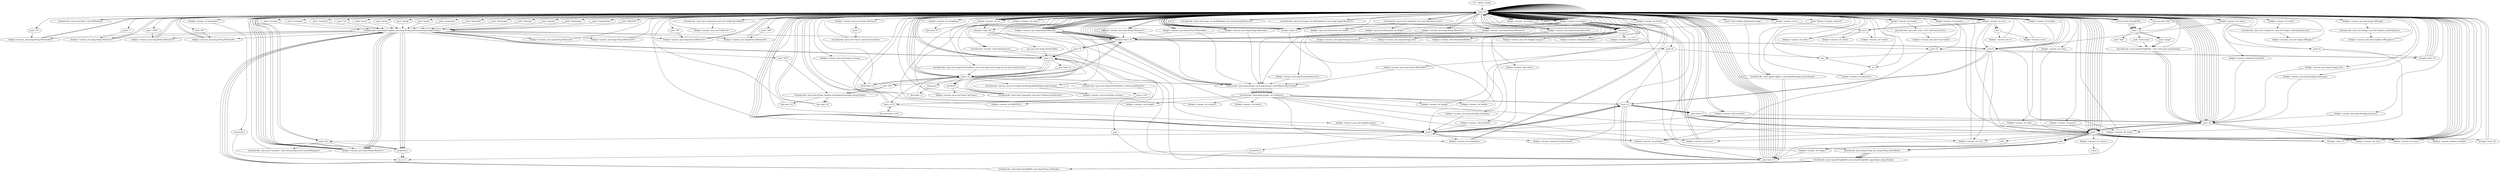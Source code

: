 digraph "" {
    "r0 := @this: mosaic"
    "load.r r0"
    "r0 := @this: mosaic"->"load.r r0";
    "push null"
    "load.r r0"->"push null";
    "virtualinvoke <java.awt.Container: void setLayout(java.awt.LayoutManager)>"
    "push null"->"virtualinvoke <java.awt.Container: void setLayout(java.awt.LayoutManager)>";
    "virtualinvoke <java.awt.Container: void setLayout(java.awt.LayoutManager)>"->"load.r r0";
    "virtualinvoke <java.awt.Panel: void addNotify()>"
    "load.r r0"->"virtualinvoke <java.awt.Panel: void addNotify()>";
    "virtualinvoke <java.awt.Panel: void addNotify()>"->"load.r r0";
    "load.r r0"->"load.r r0";
    "virtualinvoke <java.awt.Component: java.awt.Toolkit getToolkit()>"
    "load.r r0"->"virtualinvoke <java.awt.Component: java.awt.Toolkit getToolkit()>";
    "fieldput <mosaic: java.awt.Toolkit tk>"
    "virtualinvoke <java.awt.Component: java.awt.Toolkit getToolkit()>"->"fieldput <mosaic: java.awt.Toolkit tk>";
    "fieldput <mosaic: java.awt.Toolkit tk>"->"load.r r0";
    "push \"regnewframe\""
    "load.r r0"->"push \"regnewframe\"";
    "virtualinvoke <java.applet.Applet: java.lang.String getParameter(java.lang.String)>"
    "push \"regnewframe\""->"virtualinvoke <java.applet.Applet: java.lang.String getParameter(java.lang.String)>";
    "push \"YES\""
    "virtualinvoke <java.applet.Applet: java.lang.String getParameter(java.lang.String)>"->"push \"YES\"";
    "virtualinvoke <java.lang.String: boolean equalsIgnoreCase(java.lang.String)>"
    "push \"YES\""->"virtualinvoke <java.lang.String: boolean equalsIgnoreCase(java.lang.String)>";
    "ifeq load.r r0"
    "virtualinvoke <java.lang.String: boolean equalsIgnoreCase(java.lang.String)>"->"ifeq load.r r0";
    "ifeq load.r r0"->"load.r r0";
    "push 1"
    "load.r r0"->"push 1";
    "fieldput <mosaic: boolean newlink>"
    "push 1"->"fieldput <mosaic: boolean newlink>";
    "fieldput <mosaic: boolean newlink>"->"load.r r0";
    "load.r r0"->"load.r r0";
    "push \"MinSYNC\""
    "load.r r0"->"push \"MinSYNC\"";
    "push \"MinSYNC\""->"virtualinvoke <java.applet.Applet: java.lang.String getParameter(java.lang.String)>";
    "fieldput <mosaic: java.lang.String Miotesto6b>"
    "virtualinvoke <java.applet.Applet: java.lang.String getParameter(java.lang.String)>"->"fieldput <mosaic: java.lang.String Miotesto6b>";
    "fieldput <mosaic: java.lang.String Miotesto6b>"->"load.r r0";
    "fieldget <mosaic: java.lang.String Miotesto6b>"
    "load.r r0"->"fieldget <mosaic: java.lang.String Miotesto6b>";
    "ifnonnull load.r r0"
    "fieldget <mosaic: java.lang.String Miotesto6b>"->"ifnonnull load.r r0";
    "ifnonnull load.r r0"->"load.r r0";
    "push \"10\""
    "load.r r0"->"push \"10\"";
    "push \"10\""->"fieldput <mosaic: java.lang.String Miotesto6b>";
    "fieldput <mosaic: java.lang.String Miotesto6b>"->"load.r r0";
    "load.r r0"->"load.r r0";
    "load.r r0"->"fieldget <mosaic: java.lang.String Miotesto6b>";
    "staticinvoke <java.lang.Integer: java.lang.Integer valueOf(java.lang.String)>"
    "fieldget <mosaic: java.lang.String Miotesto6b>"->"staticinvoke <java.lang.Integer: java.lang.Integer valueOf(java.lang.String)>";
    "virtualinvoke <java.lang.Integer: int intValue()>"
    "staticinvoke <java.lang.Integer: java.lang.Integer valueOf(java.lang.String)>"->"virtualinvoke <java.lang.Integer: int intValue()>";
    "fieldput <mosaic: int MinSYNC>"
    "virtualinvoke <java.lang.Integer: int intValue()>"->"fieldput <mosaic: int MinSYNC>";
    "fieldput <mosaic: int MinSYNC>"->"load.r r0";
    "push 0"
    "load.r r0"->"push 0";
    "fieldput <mosaic: boolean FotogrCaricati>"
    "push 0"->"fieldput <mosaic: boolean FotogrCaricati>";
    "fieldput <mosaic: boolean FotogrCaricati>"->"load.r r0";
    "virtualinvoke <java.awt.Component: java.awt.Container getParent()>"
    "load.r r0"->"virtualinvoke <java.awt.Component: java.awt.Container getParent()>";
    "store.r r2"
    "virtualinvoke <java.awt.Component: java.awt.Container getParent()>"->"store.r r2";
    "goto load.r r2"
    "store.r r2"->"goto load.r r2";
    "load.r r2"
    "goto load.r r2"->"load.r r2";
    "instanceof"
    "load.r r2"->"instanceof";
    "ifeq load.r r2"
    "instanceof"->"ifeq load.r r2";
    "ifeq load.r r2"->"load.r r0";
    "load.r r0"->"load.r r2";
    "checkcast"
    "load.r r2"->"checkcast";
    "fieldput <mosaic: java.awt.Frame AnFrame>"
    "checkcast"->"fieldput <mosaic: java.awt.Frame AnFrame>";
    "fieldput <mosaic: java.awt.Frame AnFrame>"->"load.r r0";
    "fieldget <mosaic: java.awt.Frame AnFrame>"
    "load.r r0"->"fieldget <mosaic: java.awt.Frame AnFrame>";
    "push 3"
    "fieldget <mosaic: java.awt.Frame AnFrame>"->"push 3";
    "virtualinvoke <java.awt.Frame: void setCursor(int)>"
    "push 3"->"virtualinvoke <java.awt.Frame: void setCursor(int)>";
    "virtualinvoke <java.awt.Frame: void setCursor(int)>"->"load.r r0";
    "push \"overimg\""
    "load.r r0"->"push \"overimg\"";
    "push \"overimg\""->"virtualinvoke <java.applet.Applet: java.lang.String getParameter(java.lang.String)>";
    "virtualinvoke <java.applet.Applet: java.lang.String getParameter(java.lang.String)>"->"store.r r2";
    "store.r r2"->"load.r r2";
    "ifnull load.r r0"
    "load.r r2"->"ifnull load.r r0";
    "ifnull load.r r0"->"load.r r2";
    "push \"NO\""
    "load.r r2"->"push \"NO\"";
    "push \"NO\""->"virtualinvoke <java.lang.String: boolean equalsIgnoreCase(java.lang.String)>";
    "ifne load.r r0"
    "virtualinvoke <java.lang.String: boolean equalsIgnoreCase(java.lang.String)>"->"ifne load.r r0";
    "ifne load.r r0"->"load.r r0";
    "load.r r0"->"load.r r0";
    "load.r r0"->"load.r r2";
    "virtualinvoke <mosaic: java.awt.Image fetchImageAndWait(java.lang.String)>"
    "load.r r2"->"virtualinvoke <mosaic: java.awt.Image fetchImageAndWait(java.lang.String)>";
    "fieldput <mosaic: java.awt.Image overimg>"
    "virtualinvoke <mosaic: java.awt.Image fetchImageAndWait(java.lang.String)>"->"fieldput <mosaic: java.awt.Image overimg>";
    "fieldput <mosaic: java.awt.Image overimg>"->"load.r r0";
    "fieldget <mosaic: java.awt.Image overimg>"
    "load.r r0"->"fieldget <mosaic: java.awt.Image overimg>";
    "fieldget <mosaic: java.awt.Image overimg>"->"ifnull load.r r0";
    "ifnull load.r r0"->"load.r r0";
    "push \"overimgX\""
    "load.r r0"->"push \"overimgX\"";
    "push \"overimgX\""->"virtualinvoke <java.applet.Applet: java.lang.String getParameter(java.lang.String)>";
    "virtualinvoke <java.applet.Applet: java.lang.String getParameter(java.lang.String)>"->"store.r r2";
    "store.r r2"->"load.r r2";
    "load.r r2"->"ifnonnull load.r r0";
    "push \"0\""
    "ifnonnull load.r r0"->"push \"0\"";
    "push \"0\""->"store.r r2";
    "store.r r2"->"load.r r0";
    "load.r r0"->"load.r r2";
    "load.r r2"->"staticinvoke <java.lang.Integer: java.lang.Integer valueOf(java.lang.String)>";
    "staticinvoke <java.lang.Integer: java.lang.Integer valueOf(java.lang.String)>"->"virtualinvoke <java.lang.Integer: int intValue()>";
    "fieldput <mosaic: int ovimgX>"
    "virtualinvoke <java.lang.Integer: int intValue()>"->"fieldput <mosaic: int ovimgX>";
    "fieldput <mosaic: int ovimgX>"->"load.r r0";
    "push \"overimgY\""
    "load.r r0"->"push \"overimgY\"";
    "push \"overimgY\""->"virtualinvoke <java.applet.Applet: java.lang.String getParameter(java.lang.String)>";
    "virtualinvoke <java.applet.Applet: java.lang.String getParameter(java.lang.String)>"->"store.r r2";
    "store.r r2"->"load.r r2";
    "load.r r2"->"ifnonnull load.r r0";
    "ifnonnull load.r r0"->"push \"0\"";
    "push \"0\""->"store.r r2";
    "store.r r2"->"load.r r0";
    "load.r r0"->"load.r r2";
    "load.r r2"->"staticinvoke <java.lang.Integer: java.lang.Integer valueOf(java.lang.String)>";
    "staticinvoke <java.lang.Integer: java.lang.Integer valueOf(java.lang.String)>"->"virtualinvoke <java.lang.Integer: int intValue()>";
    "fieldput <mosaic: int ovimgY>"
    "virtualinvoke <java.lang.Integer: int intValue()>"->"fieldput <mosaic: int ovimgY>";
    "fieldput <mosaic: int ovimgY>"->"load.r r0";
    "load.r r0"->"load.r r0";
    "push \"res\""
    "load.r r0"->"push \"res\"";
    "push \"res\""->"virtualinvoke <java.applet.Applet: java.lang.String getParameter(java.lang.String)>";
    "fieldput <mosaic: java.lang.String Miotesto1>"
    "virtualinvoke <java.applet.Applet: java.lang.String getParameter(java.lang.String)>"->"fieldput <mosaic: java.lang.String Miotesto1>";
    "fieldput <mosaic: java.lang.String Miotesto1>"->"load.r r0";
    "fieldget <mosaic: java.lang.String Miotesto1>"
    "load.r r0"->"fieldget <mosaic: java.lang.String Miotesto1>";
    "fieldget <mosaic: java.lang.String Miotesto1>"->"ifnonnull load.r r0";
    "ifnonnull load.r r0"->"load.r r0";
    "push \"1\""
    "load.r r0"->"push \"1\"";
    "push \"1\""->"fieldput <mosaic: java.lang.String Miotesto1>";
    "fieldput <mosaic: java.lang.String Miotesto1>"->"load.r r0";
    "load.r r0"->"load.r r0";
    "push \"pause\""
    "load.r r0"->"push \"pause\"";
    "push \"pause\""->"virtualinvoke <java.applet.Applet: java.lang.String getParameter(java.lang.String)>";
    "fieldput <mosaic: java.lang.String Miotesto3>"
    "virtualinvoke <java.applet.Applet: java.lang.String getParameter(java.lang.String)>"->"fieldput <mosaic: java.lang.String Miotesto3>";
    "fieldput <mosaic: java.lang.String Miotesto3>"->"load.r r0";
    "fieldget <mosaic: java.lang.String Miotesto3>"
    "load.r r0"->"fieldget <mosaic: java.lang.String Miotesto3>";
    "fieldget <mosaic: java.lang.String Miotesto3>"->"ifnonnull load.r r0";
    "ifnonnull load.r r0"->"load.r r0";
    "push \"1500\""
    "load.r r0"->"push \"1500\"";
    "push \"1500\""->"fieldput <mosaic: java.lang.String Miotesto3>";
    "fieldput <mosaic: java.lang.String Miotesto3>"->"load.r r0";
    "load.r r0"->"load.r r0";
    "load.r r0"->"fieldget <mosaic: java.lang.String Miotesto1>";
    "fieldget <mosaic: java.lang.String Miotesto1>"->"staticinvoke <java.lang.Integer: java.lang.Integer valueOf(java.lang.String)>";
    "staticinvoke <java.lang.Integer: java.lang.Integer valueOf(java.lang.String)>"->"virtualinvoke <java.lang.Integer: int intValue()>";
    "fieldput <mosaic: int res>"
    "virtualinvoke <java.lang.Integer: int intValue()>"->"fieldput <mosaic: int res>";
    "fieldput <mosaic: int res>"->"load.r r0";
    "load.r r0"->"load.r r0";
    "load.r r0"->"fieldget <mosaic: java.lang.String Miotesto3>";
    "fieldget <mosaic: java.lang.String Miotesto3>"->"staticinvoke <java.lang.Integer: java.lang.Integer valueOf(java.lang.String)>";
    "staticinvoke <java.lang.Integer: java.lang.Integer valueOf(java.lang.String)>"->"virtualinvoke <java.lang.Integer: int intValue()>";
    "fieldput <mosaic: int pause>"
    "virtualinvoke <java.lang.Integer: int intValue()>"->"fieldput <mosaic: int pause>";
    "fieldput <mosaic: int pause>"->"load.r r0";
    "load.r r0"->"load.r r0";
    "push \"backr\""
    "load.r r0"->"push \"backr\"";
    "push \"backr\""->"virtualinvoke <java.applet.Applet: java.lang.String getParameter(java.lang.String)>";
    "fieldput <mosaic: java.lang.String Miotesto6>"
    "virtualinvoke <java.applet.Applet: java.lang.String getParameter(java.lang.String)>"->"fieldput <mosaic: java.lang.String Miotesto6>";
    "fieldput <mosaic: java.lang.String Miotesto6>"->"load.r r0";
    "fieldget <mosaic: java.lang.String Miotesto6>"
    "load.r r0"->"fieldget <mosaic: java.lang.String Miotesto6>";
    "fieldget <mosaic: java.lang.String Miotesto6>"->"ifnonnull load.r r0";
    "ifnonnull load.r r0"->"load.r r0";
    "push \"64\""
    "load.r r0"->"push \"64\"";
    "push \"64\""->"fieldput <mosaic: java.lang.String Miotesto6>";
    "fieldput <mosaic: java.lang.String Miotesto6>"->"load.r r0";
    "load.r r0"->"load.r r0";
    "push \"backg\""
    "load.r r0"->"push \"backg\"";
    "push \"backg\""->"virtualinvoke <java.applet.Applet: java.lang.String getParameter(java.lang.String)>";
    "fieldput <mosaic: java.lang.String Miotesto7>"
    "virtualinvoke <java.applet.Applet: java.lang.String getParameter(java.lang.String)>"->"fieldput <mosaic: java.lang.String Miotesto7>";
    "fieldput <mosaic: java.lang.String Miotesto7>"->"load.r r0";
    "fieldget <mosaic: java.lang.String Miotesto7>"
    "load.r r0"->"fieldget <mosaic: java.lang.String Miotesto7>";
    "fieldget <mosaic: java.lang.String Miotesto7>"->"ifnonnull load.r r0";
    "ifnonnull load.r r0"->"load.r r0";
    "push \"96\""
    "load.r r0"->"push \"96\"";
    "push \"96\""->"fieldput <mosaic: java.lang.String Miotesto7>";
    "fieldput <mosaic: java.lang.String Miotesto7>"->"load.r r0";
    "load.r r0"->"load.r r0";
    "push \"backb\""
    "load.r r0"->"push \"backb\"";
    "push \"backb\""->"virtualinvoke <java.applet.Applet: java.lang.String getParameter(java.lang.String)>";
    "fieldput <mosaic: java.lang.String Miotesto8>"
    "virtualinvoke <java.applet.Applet: java.lang.String getParameter(java.lang.String)>"->"fieldput <mosaic: java.lang.String Miotesto8>";
    "fieldput <mosaic: java.lang.String Miotesto8>"->"load.r r0";
    "fieldget <mosaic: java.lang.String Miotesto8>"
    "load.r r0"->"fieldget <mosaic: java.lang.String Miotesto8>";
    "fieldget <mosaic: java.lang.String Miotesto8>"->"ifnonnull load.r r0";
    "ifnonnull load.r r0"->"load.r r0";
    "push \"160\""
    "load.r r0"->"push \"160\"";
    "push \"160\""->"fieldput <mosaic: java.lang.String Miotesto8>";
    "fieldput <mosaic: java.lang.String Miotesto8>"->"load.r r0";
    "load.r r0"->"load.r r0";
    "load.r r0"->"fieldget <mosaic: java.lang.String Miotesto6>";
    "fieldget <mosaic: java.lang.String Miotesto6>"->"staticinvoke <java.lang.Integer: java.lang.Integer valueOf(java.lang.String)>";
    "staticinvoke <java.lang.Integer: java.lang.Integer valueOf(java.lang.String)>"->"virtualinvoke <java.lang.Integer: int intValue()>";
    "fieldput <mosaic: int backr>"
    "virtualinvoke <java.lang.Integer: int intValue()>"->"fieldput <mosaic: int backr>";
    "fieldput <mosaic: int backr>"->"load.r r0";
    "load.r r0"->"load.r r0";
    "load.r r0"->"fieldget <mosaic: java.lang.String Miotesto7>";
    "fieldget <mosaic: java.lang.String Miotesto7>"->"staticinvoke <java.lang.Integer: java.lang.Integer valueOf(java.lang.String)>";
    "staticinvoke <java.lang.Integer: java.lang.Integer valueOf(java.lang.String)>"->"virtualinvoke <java.lang.Integer: int intValue()>";
    "fieldput <mosaic: int backg>"
    "virtualinvoke <java.lang.Integer: int intValue()>"->"fieldput <mosaic: int backg>";
    "fieldput <mosaic: int backg>"->"load.r r0";
    "load.r r0"->"load.r r0";
    "load.r r0"->"fieldget <mosaic: java.lang.String Miotesto8>";
    "fieldget <mosaic: java.lang.String Miotesto8>"->"staticinvoke <java.lang.Integer: java.lang.Integer valueOf(java.lang.String)>";
    "staticinvoke <java.lang.Integer: java.lang.Integer valueOf(java.lang.String)>"->"virtualinvoke <java.lang.Integer: int intValue()>";
    "fieldput <mosaic: int backb>"
    "virtualinvoke <java.lang.Integer: int intValue()>"->"fieldput <mosaic: int backb>";
    "fieldput <mosaic: int backb>"->"load.r r0";
    "load.r r0"->"load.r r0";
    "fieldget <mosaic: int backr>"
    "load.r r0"->"fieldget <mosaic: int backr>";
    "push 16"
    "fieldget <mosaic: int backr>"->"push 16";
    "shl.i"
    "push 16"->"shl.i";
    "shl.i"->"load.r r0";
    "fieldget <mosaic: int backg>"
    "load.r r0"->"fieldget <mosaic: int backg>";
    "push 8"
    "fieldget <mosaic: int backg>"->"push 8";
    "push 8"->"shl.i";
    "or.i"
    "shl.i"->"or.i";
    "or.i"->"load.r r0";
    "fieldget <mosaic: int backb>"
    "load.r r0"->"fieldget <mosaic: int backb>";
    "fieldget <mosaic: int backb>"->"or.i";
    "fieldput <mosaic: int backcolor>"
    "or.i"->"fieldput <mosaic: int backcolor>";
    "fieldput <mosaic: int backcolor>"->"load.r r0";
    "new java.awt.Color"
    "load.r r0"->"new java.awt.Color";
    "dup1.r"
    "new java.awt.Color"->"dup1.r";
    "dup1.r"->"load.r r0";
    "load.r r0"->"fieldget <mosaic: int backr>";
    "fieldget <mosaic: int backr>"->"load.r r0";
    "load.r r0"->"fieldget <mosaic: int backg>";
    "fieldget <mosaic: int backg>"->"load.r r0";
    "load.r r0"->"fieldget <mosaic: int backb>";
    "specialinvoke <java.awt.Color: void <init>(int,int,int)>"
    "fieldget <mosaic: int backb>"->"specialinvoke <java.awt.Color: void <init>(int,int,int)>";
    "fieldput <mosaic: java.awt.Color backC>"
    "specialinvoke <java.awt.Color: void <init>(int,int,int)>"->"fieldput <mosaic: java.awt.Color backC>";
    "fieldput <mosaic: java.awt.Color backC>"->"load.r r0";
    "load.r r0"->"load.r r0";
    "push \"memdelay\""
    "load.r r0"->"push \"memdelay\"";
    "push \"memdelay\""->"virtualinvoke <java.applet.Applet: java.lang.String getParameter(java.lang.String)>";
    "fieldput <mosaic: java.lang.String Miotesto9>"
    "virtualinvoke <java.applet.Applet: java.lang.String getParameter(java.lang.String)>"->"fieldput <mosaic: java.lang.String Miotesto9>";
    "fieldput <mosaic: java.lang.String Miotesto9>"->"load.r r0";
    "load.r r0"->"load.r r0";
    "push \"priority\""
    "load.r r0"->"push \"priority\"";
    "push \"priority\""->"virtualinvoke <java.applet.Applet: java.lang.String getParameter(java.lang.String)>";
    "fieldput <mosaic: java.lang.String Miotesto10>"
    "virtualinvoke <java.applet.Applet: java.lang.String getParameter(java.lang.String)>"->"fieldput <mosaic: java.lang.String Miotesto10>";
    "fieldput <mosaic: java.lang.String Miotesto10>"->"load.r r0";
    "load.r r0"->"push 1";
    "fieldput <mosaic: int nimgs>"
    "push 1"->"fieldput <mosaic: int nimgs>";
    "goto load.r r0"
    "fieldput <mosaic: int nimgs>"->"goto load.r r0";
    "goto load.r r0"->"load.r r0";
    "new java.lang.StringBuffer"
    "load.r r0"->"new java.lang.StringBuffer";
    "new java.lang.StringBuffer"->"dup1.r";
    "push \"image\""
    "dup1.r"->"push \"image\"";
    "specialinvoke <java.lang.StringBuffer: void <init>(java.lang.String)>"
    "push \"image\""->"specialinvoke <java.lang.StringBuffer: void <init>(java.lang.String)>";
    "specialinvoke <java.lang.StringBuffer: void <init>(java.lang.String)>"->"load.r r0";
    "fieldget <mosaic: int nimgs>"
    "load.r r0"->"fieldget <mosaic: int nimgs>";
    "staticinvoke <java.lang.String: java.lang.String valueOf(int)>"
    "fieldget <mosaic: int nimgs>"->"staticinvoke <java.lang.String: java.lang.String valueOf(int)>";
    "virtualinvoke <java.lang.StringBuffer: java.lang.StringBuffer append(java.lang.String)>"
    "staticinvoke <java.lang.String: java.lang.String valueOf(int)>"->"virtualinvoke <java.lang.StringBuffer: java.lang.StringBuffer append(java.lang.String)>";
    "virtualinvoke <java.lang.StringBuffer: java.lang.String toString()>"
    "virtualinvoke <java.lang.StringBuffer: java.lang.StringBuffer append(java.lang.String)>"->"virtualinvoke <java.lang.StringBuffer: java.lang.String toString()>";
    "virtualinvoke <java.lang.StringBuffer: java.lang.String toString()>"->"virtualinvoke <java.applet.Applet: java.lang.String getParameter(java.lang.String)>";
    "virtualinvoke <java.applet.Applet: java.lang.String getParameter(java.lang.String)>"->"ifnonnull load.r r0";
    "ifnonnull load.r r0"->"load.r r0";
    "load.r r0"->"load.r r0";
    "load.r r0"->"fieldget <mosaic: int nimgs>";
    "fieldget <mosaic: int nimgs>"->"push 1";
    "sub.i"
    "push 1"->"sub.i";
    "sub.i"->"fieldput <mosaic: int nimgs>";
    "fieldput <mosaic: int nimgs>"->"load.r r0";
    "load.r r0"->"fieldget <mosaic: int nimgs>";
    "fieldget <mosaic: int nimgs>"->"push 1";
    "ifcmpgt.i load.r r0"
    "push 1"->"ifcmpgt.i load.r r0";
    "ifcmpgt.i load.r r0"->"load.r r0";
    "push \"Almost 2 images required!\""
    "load.r r0"->"push \"Almost 2 images required!\"";
    "virtualinvoke <java.applet.Applet: void showStatus(java.lang.String)>"
    "push \"Almost 2 images required!\""->"virtualinvoke <java.applet.Applet: void showStatus(java.lang.String)>";
    "virtualinvoke <java.applet.Applet: void showStatus(java.lang.String)>"->"goto load.r r0";
    "ifcmpgt.i load.r r0"->"load.r r0";
    "load.r r0"->"load.r r0";
    "load.r r0"->"fieldget <mosaic: int nimgs>";
    "newarray"
    "fieldget <mosaic: int nimgs>"->"newarray";
    "fieldput <mosaic: java.lang.String[] picnames>"
    "newarray"->"fieldput <mosaic: java.lang.String[] picnames>";
    "fieldput <mosaic: java.lang.String[] picnames>"->"load.r r0";
    "load.r r0"->"load.r r0";
    "load.r r0"->"fieldget <mosaic: int nimgs>";
    "fieldget <mosaic: int nimgs>"->"newarray";
    "fieldput <mosaic: java.lang.String[] urli>"
    "newarray"->"fieldput <mosaic: java.lang.String[] urli>";
    "fieldput <mosaic: java.lang.String[] urli>"->"load.r r0";
    "load.r r0"->"load.r r0";
    "load.r r0"->"fieldget <mosaic: int nimgs>";
    "fieldget <mosaic: int nimgs>"->"newarray";
    "fieldput <mosaic: java.lang.String[] statusmsg>"
    "newarray"->"fieldput <mosaic: java.lang.String[] statusmsg>";
    "fieldput <mosaic: java.lang.String[] statusmsg>"->"push 0";
    "store.i r2"
    "push 0"->"store.i r2";
    "goto load.i r2"
    "store.i r2"->"goto load.i r2";
    "load.i r2"
    "goto load.i r2"->"load.i r2";
    "load.i r2"->"load.r r0";
    "load.r r0"->"fieldget <mosaic: int nimgs>";
    "ifcmplt.i load.r r0"
    "fieldget <mosaic: int nimgs>"->"ifcmplt.i load.r r0";
    "ifcmplt.i load.r r0"->"push 0";
    "push 0"->"store.i r2";
    "store.i r2"->"goto load.i r2";
    "goto load.i r2"->"load.i r2";
    "load.i r2"->"load.r r0";
    "load.r r0"->"fieldget <mosaic: int nimgs>";
    "fieldget <mosaic: int nimgs>"->"ifcmplt.i load.r r0";
    "ifcmplt.i load.r r0"->"load.r r0";
    "load.r r0"->"load.r r0";
    "fieldget <mosaic: java.lang.String Miotesto9>"
    "load.r r0"->"fieldget <mosaic: java.lang.String Miotesto9>";
    "fieldget <mosaic: java.lang.String Miotesto9>"->"staticinvoke <java.lang.Integer: java.lang.Integer valueOf(java.lang.String)>";
    "staticinvoke <java.lang.Integer: java.lang.Integer valueOf(java.lang.String)>"->"virtualinvoke <java.lang.Integer: int intValue()>";
    "fieldput <mosaic: int memdelay>"
    "virtualinvoke <java.lang.Integer: int intValue()>"->"fieldput <mosaic: int memdelay>";
    "fieldput <mosaic: int memdelay>"->"load.r r0";
    "load.r r0"->"load.r r0";
    "fieldget <mosaic: java.lang.String Miotesto10>"
    "load.r r0"->"fieldget <mosaic: java.lang.String Miotesto10>";
    "fieldget <mosaic: java.lang.String Miotesto10>"->"staticinvoke <java.lang.Integer: java.lang.Integer valueOf(java.lang.String)>";
    "staticinvoke <java.lang.Integer: java.lang.Integer valueOf(java.lang.String)>"->"virtualinvoke <java.lang.Integer: int intValue()>";
    "fieldput <mosaic: int priority>"
    "virtualinvoke <java.lang.Integer: int intValue()>"->"fieldput <mosaic: int priority>";
    "fieldput <mosaic: int priority>"->"load.r r0";
    "fieldget <mosaic: int memdelay>"
    "load.r r0"->"fieldget <mosaic: int memdelay>";
    "ifge load.r r0"
    "fieldget <mosaic: int memdelay>"->"ifge load.r r0";
    "ifge load.r r0"->"load.r r0";
    "load.r r0"->"push 0";
    "push 0"->"fieldput <mosaic: int memdelay>";
    "fieldput <mosaic: int memdelay>"->"load.r r0";
    "fieldget <mosaic: int priority>"
    "load.r r0"->"fieldget <mosaic: int priority>";
    "push 10"
    "fieldget <mosaic: int priority>"->"push 10";
    "ifcmple.i load.r r0"
    "push 10"->"ifcmple.i load.r r0";
    "ifcmple.i load.r r0"->"load.r r0";
    "load.r r0"->"push 10";
    "push 10"->"fieldput <mosaic: int priority>";
    "fieldput <mosaic: int priority>"->"goto load.r r0";
    "goto load.r r0"->"load.r r0";
    "fieldget <mosaic: int res>"
    "load.r r0"->"fieldget <mosaic: int res>";
    "fieldget <mosaic: int res>"->"push 8";
    "push 8"->"ifcmple.i load.r r0";
    "ifcmple.i load.r r0"->"load.r r0";
    "load.r r0"->"push 8";
    "push 8"->"fieldput <mosaic: int res>";
    "fieldput <mosaic: int res>"->"goto load.r r0";
    "goto load.r r0"->"load.r r0";
    "fieldget <mosaic: int pause>"
    "load.r r0"->"fieldget <mosaic: int pause>";
    "fieldget <mosaic: int pause>"->"push 1";
    "ifcmpge.i load.r r0"
    "push 1"->"ifcmpge.i load.r r0";
    "ifcmpge.i load.r r0"->"load.r r0";
    "load.r r0"->"push 1";
    "push 1"->"fieldput <mosaic: int pause>";
    "fieldput <mosaic: int pause>"->"load.r r0";
    "load.r r0"->"load.r r0";
    "virtualinvoke <java.awt.Component: java.awt.Dimension size()>"
    "load.r r0"->"virtualinvoke <java.awt.Component: java.awt.Dimension size()>";
    "fieldget <java.awt.Dimension: int width>"
    "virtualinvoke <java.awt.Component: java.awt.Dimension size()>"->"fieldget <java.awt.Dimension: int width>";
    "fieldget <java.awt.Dimension: int width>"->"load.r r0";
    "load.r r0"->"fieldget <mosaic: int res>";
    "div.i"
    "fieldget <mosaic: int res>"->"div.i";
    "fieldput <mosaic: int w>"
    "div.i"->"fieldput <mosaic: int w>";
    "fieldput <mosaic: int w>"->"load.r r0";
    "load.r r0"->"load.r r0";
    "load.r r0"->"virtualinvoke <java.awt.Component: java.awt.Dimension size()>";
    "fieldget <java.awt.Dimension: int height>"
    "virtualinvoke <java.awt.Component: java.awt.Dimension size()>"->"fieldget <java.awt.Dimension: int height>";
    "fieldget <java.awt.Dimension: int height>"->"load.r r0";
    "load.r r0"->"fieldget <mosaic: int res>";
    "fieldget <mosaic: int res>"->"div.i";
    "fieldput <mosaic: int h>"
    "div.i"->"fieldput <mosaic: int h>";
    "fieldput <mosaic: int h>"->"load.r r0";
    "load.r r0"->"load.r r0";
    "fieldget <mosaic: int w>"
    "load.r r0"->"fieldget <mosaic: int w>";
    "fieldget <mosaic: int w>"->"load.r r0";
    "load.r r0"->"fieldget <mosaic: int res>";
    "mul.i"
    "fieldget <mosaic: int res>"->"mul.i";
    "fieldput <mosaic: int realw>"
    "mul.i"->"fieldput <mosaic: int realw>";
    "fieldput <mosaic: int realw>"->"load.r r0";
    "load.r r0"->"load.r r0";
    "fieldget <mosaic: int h>"
    "load.r r0"->"fieldget <mosaic: int h>";
    "fieldget <mosaic: int h>"->"load.r r0";
    "load.r r0"->"fieldget <mosaic: int res>";
    "fieldget <mosaic: int res>"->"mul.i";
    "fieldput <mosaic: int realh>"
    "mul.i"->"fieldput <mosaic: int realh>";
    "fieldput <mosaic: int realh>"->"load.r r0";
    "load.r r0"->"load.r r0";
    "load.r r0"->"fieldget <mosaic: int w>";
    "fieldget <mosaic: int w>"->"load.r r0";
    "load.r r0"->"fieldget <mosaic: int h>";
    "fieldget <mosaic: int h>"->"mul.i";
    "fieldput <mosaic: int totale>"
    "mul.i"->"fieldput <mosaic: int totale>";
    "fieldput <mosaic: int totale>"->"load.r r0";
    "load.r r0"->"load.r r0";
    "fieldget <mosaic: int totale>"
    "load.r r0"->"fieldget <mosaic: int totale>";
    "fieldget <mosaic: int totale>"->"newarray";
    "fieldput <mosaic: int[] destinationBuffer>"
    "newarray"->"fieldput <mosaic: int[] destinationBuffer>";
    "fieldput <mosaic: int[] destinationBuffer>"->"load.r r0";
    "load.r r0"->"load.r r0";
    "load.r r0"->"fieldget <mosaic: int totale>";
    "fieldget <mosaic: int totale>"->"newarray";
    "fieldput <mosaic: int[] clearbuf>"
    "newarray"->"fieldput <mosaic: int[] clearbuf>";
    "fieldput <mosaic: int[] clearbuf>"->"push 0";
    "push 0"->"store.i r2";
    "store.i r2"->"goto load.i r2";
    "goto load.i r2"->"load.i r2";
    "load.i r2"->"load.r r0";
    "load.r r0"->"fieldget <mosaic: int totale>";
    "fieldget <mosaic: int totale>"->"ifcmplt.i load.r r0";
    "ifcmplt.i load.r r0"->"load.r r0";
    "load.r r0"->"push null";
    "fieldput <mosaic: java.lang.String Miotesto>"
    "push null"->"fieldput <mosaic: java.lang.String Miotesto>";
    "fieldput <mosaic: java.lang.String Miotesto>"->"load.r r0";
    "load.r r0"->"load.r r0";
    "push \"backimage\""
    "load.r r0"->"push \"backimage\"";
    "push \"backimage\""->"virtualinvoke <java.applet.Applet: java.lang.String getParameter(java.lang.String)>";
    "virtualinvoke <java.applet.Applet: java.lang.String getParameter(java.lang.String)>"->"fieldput <mosaic: java.lang.String Miotesto>";
    "fieldput <mosaic: java.lang.String Miotesto>"->"load.r r0";
    "fieldget <mosaic: java.lang.String Miotesto>"
    "load.r r0"->"fieldget <mosaic: java.lang.String Miotesto>";
    "fieldget <mosaic: java.lang.String Miotesto>"->"push \"NO\"";
    "push \"NO\""->"virtualinvoke <java.lang.String: boolean equalsIgnoreCase(java.lang.String)>";
    "virtualinvoke <java.lang.String: boolean equalsIgnoreCase(java.lang.String)>"->"ifne load.r r0";
    "ifne load.r r0"->"load.r r0";
    "load.r r0"->"load.r r0";
    "load.r r0"->"fieldget <mosaic: java.lang.String Miotesto>";
    "fieldget <mosaic: java.lang.String Miotesto>"->"virtualinvoke <mosaic: java.awt.Image fetchImageAndWait(java.lang.String)>";
    "store.r r103"
    "virtualinvoke <mosaic: java.awt.Image fetchImageAndWait(java.lang.String)>"->"store.r r103";
    "load.r r103"
    "store.r r103"->"load.r r103";
    "ifnonnull load.r r103"
    "load.r r103"->"ifnonnull load.r r103";
    "ifnonnull load.r r103"->"load.r r0";
    "push \"Error loading background image\""
    "load.r r0"->"push \"Error loading background image\"";
    "push \"Error loading background image\""->"virtualinvoke <java.applet.Applet: void showStatus(java.lang.String)>";
    "virtualinvoke <java.applet.Applet: void showStatus(java.lang.String)>"->"goto load.r r0";
    "goto load.r r0"->"load.r r0";
    "virtualinvoke <mosaic: void initproducer()>"
    "load.r r0"->"virtualinvoke <mosaic: void initproducer()>";
    "virtualinvoke <mosaic: void initproducer()>"->"goto load.r r0";
    "goto load.r r0"->"load.r r0";
    "load.r r0"->"load.r r0";
    "load.r r0"->"load.r r0";
    "fieldget <mosaic: int realw>"
    "load.r r0"->"fieldget <mosaic: int realw>";
    "fieldget <mosaic: int realw>"->"load.r r0";
    "fieldget <mosaic: int realh>"
    "load.r r0"->"fieldget <mosaic: int realh>";
    "virtualinvoke <java.awt.Component: java.awt.Image createImage(int,int)>"
    "fieldget <mosaic: int realh>"->"virtualinvoke <java.awt.Component: java.awt.Image createImage(int,int)>";
    "fieldput <mosaic: java.awt.Image offImage>"
    "virtualinvoke <java.awt.Component: java.awt.Image createImage(int,int)>"->"fieldput <mosaic: java.awt.Image offImage>";
    "fieldput <mosaic: java.awt.Image offImage>"->"load.r r0";
    "load.r r0"->"load.r r0";
    "fieldget <mosaic: java.awt.Image offImage>"
    "load.r r0"->"fieldget <mosaic: java.awt.Image offImage>";
    "virtualinvoke <java.awt.Image: java.awt.Graphics getGraphics()>"
    "fieldget <mosaic: java.awt.Image offImage>"->"virtualinvoke <java.awt.Image: java.awt.Graphics getGraphics()>";
    "fieldput <mosaic: java.awt.Graphics offGraphics>"
    "virtualinvoke <java.awt.Image: java.awt.Graphics getGraphics()>"->"fieldput <mosaic: java.awt.Graphics offGraphics>";
    "fieldput <mosaic: java.awt.Graphics offGraphics>"->"load.r r0";
    "load.r r0"->"load.r r0";
    "push \"tileswidth\""
    "load.r r0"->"push \"tileswidth\"";
    "push \"tileswidth\""->"virtualinvoke <java.applet.Applet: java.lang.String getParameter(java.lang.String)>";
    "virtualinvoke <java.applet.Applet: java.lang.String getParameter(java.lang.String)>"->"fieldput <mosaic: java.lang.String Miotesto>";
    "fieldput <mosaic: java.lang.String Miotesto>"->"load.r r0";
    "load.r r0"->"fieldget <mosaic: java.lang.String Miotesto>";
    "fieldget <mosaic: java.lang.String Miotesto>"->"ifnonnull load.r r0";
    "ifnonnull load.r r0"->"push 8";
    "push 8"->"store.i r2";
    "store.i r2"->"goto load.r r0";
    "goto load.r r0"->"load.r r0";
    "load.r r0"->"load.i r2";
    "fieldput <mosaic: int cols>"
    "load.i r2"->"fieldput <mosaic: int cols>";
    "fieldput <mosaic: int cols>"->"load.r r0";
    "load.r r0"->"load.r r0";
    "push \"tilesheight\""
    "load.r r0"->"push \"tilesheight\"";
    "push \"tilesheight\""->"virtualinvoke <java.applet.Applet: java.lang.String getParameter(java.lang.String)>";
    "virtualinvoke <java.applet.Applet: java.lang.String getParameter(java.lang.String)>"->"fieldput <mosaic: java.lang.String Miotesto>";
    "fieldput <mosaic: java.lang.String Miotesto>"->"load.r r0";
    "load.r r0"->"fieldget <mosaic: java.lang.String Miotesto>";
    "fieldget <mosaic: java.lang.String Miotesto>"->"ifnonnull load.r r0";
    "ifnonnull load.r r0"->"push 8";
    "push 8"->"store.i r2";
    "store.i r2"->"goto load.r r0";
    "goto load.r r0"->"load.r r0";
    "load.r r0"->"load.i r2";
    "fieldput <mosaic: int rows>"
    "load.i r2"->"fieldput <mosaic: int rows>";
    "fieldput <mosaic: int rows>"->"load.r r0";
    "load.r r0"->"load.r r0";
    "push \"tilesteps\""
    "load.r r0"->"push \"tilesteps\"";
    "push \"tilesteps\""->"virtualinvoke <java.applet.Applet: java.lang.String getParameter(java.lang.String)>";
    "virtualinvoke <java.applet.Applet: java.lang.String getParameter(java.lang.String)>"->"fieldput <mosaic: java.lang.String Miotesto>";
    "fieldput <mosaic: java.lang.String Miotesto>"->"load.r r0";
    "load.r r0"->"fieldget <mosaic: java.lang.String Miotesto>";
    "fieldget <mosaic: java.lang.String Miotesto>"->"ifnonnull load.r r0";
    "ifnonnull load.r r0"->"push 16";
    "push 16"->"store.i r2";
    "store.i r2"->"goto load.r r0";
    "goto load.r r0"->"load.r r0";
    "load.r r0"->"load.i r2";
    "fieldput <mosaic: int steps>"
    "load.i r2"->"fieldput <mosaic: int steps>";
    "fieldput <mosaic: int steps>"->"load.r r0";
    "fieldget <mosaic: int cols>"
    "load.r r0"->"fieldget <mosaic: int cols>";
    "fieldget <mosaic: int cols>"->"push 1";
    "push 1"->"ifcmpge.i load.r r0";
    "ifcmpge.i load.r r0"->"load.r r0";
    "load.r r0"->"push 1";
    "push 1"->"fieldput <mosaic: int cols>";
    "fieldput <mosaic: int cols>"->"load.r r0";
    "fieldget <mosaic: int rows>"
    "load.r r0"->"fieldget <mosaic: int rows>";
    "fieldget <mosaic: int rows>"->"push 1";
    "push 1"->"ifcmpge.i load.r r0";
    "ifcmpge.i load.r r0"->"load.r r0";
    "load.r r0"->"push 1";
    "push 1"->"fieldput <mosaic: int rows>";
    "fieldput <mosaic: int rows>"->"load.r r0";
    "fieldget <mosaic: int steps>"
    "load.r r0"->"fieldget <mosaic: int steps>";
    "fieldget <mosaic: int steps>"->"push 8";
    "push 8"->"ifcmpge.i load.r r0";
    "ifcmpge.i load.r r0"->"load.r r0";
    "load.r r0"->"push 8";
    "push 8"->"fieldput <mosaic: int steps>";
    "fieldput <mosaic: int steps>"->"goto load.r r0";
    "goto load.r r0"->"load.r r0";
    "push 2"
    "load.r r0"->"push 2";
    "push 2"->"newarray";
    "fieldput <mosaic: java.awt.Image[] images>"
    "newarray"->"fieldput <mosaic: java.awt.Image[] images>";
    "fieldput <mosaic: java.awt.Image[] images>"->"load.r r0";
    "fieldget <mosaic: java.awt.Image[] images>"
    "load.r r0"->"fieldget <mosaic: java.awt.Image[] images>";
    "fieldget <mosaic: java.awt.Image[] images>"->"push 0";
    "push 0"->"push null";
    "arraywrite.r"
    "push null"->"arraywrite.r";
    "arraywrite.r"->"load.r r0";
    "load.r r0"->"load.r r0";
    "load.r r0"->"fieldget <mosaic: int nimgs>";
    "fieldget <mosaic: int nimgs>"->"newarray";
    "fieldput <mosaic: boolean[] imloaded>"
    "newarray"->"fieldput <mosaic: boolean[] imloaded>";
    "fieldput <mosaic: boolean[] imloaded>"->"load.r r0";
    "load.r r0"->"load.r r0";
    "load.r r0"->"fieldget <mosaic: int nimgs>";
    "fieldget <mosaic: int nimgs>"->"newarray";
    "fieldput <mosaic: int[] sizew>"
    "newarray"->"fieldput <mosaic: int[] sizew>";
    "fieldput <mosaic: int[] sizew>"->"load.r r0";
    "load.r r0"->"load.r r0";
    "load.r r0"->"fieldget <mosaic: int nimgs>";
    "fieldget <mosaic: int nimgs>"->"newarray";
    "fieldput <mosaic: int[] sizeh>"
    "newarray"->"fieldput <mosaic: int[] sizeh>";
    "fieldput <mosaic: int[] sizeh>"->"push 0";
    "push 0"->"store.i r2";
    "store.i r2"->"goto load.i r2";
    "goto load.i r2"->"load.i r2";
    "load.i r2"->"load.r r0";
    "load.r r0"->"fieldget <mosaic: int nimgs>";
    "fieldget <mosaic: int nimgs>"->"ifcmplt.i load.r r0";
    "ifcmplt.i load.r r0"->"load.r r0";
    "load.r r0"->"push 1";
    "fieldput <mosaic: int counte>"
    "push 1"->"fieldput <mosaic: int counte>";
    "return"
    "fieldput <mosaic: int counte>"->"return";
    "ifcmplt.i load.r r0"->"load.r r0";
    "fieldget <mosaic: boolean[] imloaded>"
    "load.r r0"->"fieldget <mosaic: boolean[] imloaded>";
    "fieldget <mosaic: boolean[] imloaded>"->"load.i r2";
    "load.i r2"->"push 0";
    "arraywrite.b"
    "push 0"->"arraywrite.b";
    "inc.i r2 1"
    "arraywrite.b"->"inc.i r2 1";
    "ifcmpge.i load.r r0"->"load.r r0";
    "load.r r0"->"fieldget <mosaic: int steps>";
    "push 32"
    "fieldget <mosaic: int steps>"->"push 32";
    "push 32"->"ifcmple.i load.r r0";
    "ifcmple.i load.r r0"->"load.r r0";
    "load.r r0"->"push 32";
    "push 32"->"fieldput <mosaic: int steps>";
    "ifnonnull load.r r0"->"load.r r0";
    "load.r r0"->"fieldget <mosaic: java.lang.String Miotesto>";
    "fieldget <mosaic: java.lang.String Miotesto>"->"staticinvoke <java.lang.Integer: java.lang.Integer valueOf(java.lang.String)>";
    "staticinvoke <java.lang.Integer: java.lang.Integer valueOf(java.lang.String)>"->"virtualinvoke <java.lang.Integer: int intValue()>";
    "virtualinvoke <java.lang.Integer: int intValue()>"->"store.i r2";
    "ifnonnull load.r r0"->"load.r r0";
    "load.r r0"->"fieldget <mosaic: java.lang.String Miotesto>";
    "fieldget <mosaic: java.lang.String Miotesto>"->"staticinvoke <java.lang.Integer: java.lang.Integer valueOf(java.lang.String)>";
    "staticinvoke <java.lang.Integer: java.lang.Integer valueOf(java.lang.String)>"->"virtualinvoke <java.lang.Integer: int intValue()>";
    "virtualinvoke <java.lang.Integer: int intValue()>"->"store.i r2";
    "ifnonnull load.r r0"->"load.r r0";
    "load.r r0"->"fieldget <mosaic: java.lang.String Miotesto>";
    "fieldget <mosaic: java.lang.String Miotesto>"->"staticinvoke <java.lang.Integer: java.lang.Integer valueOf(java.lang.String)>";
    "staticinvoke <java.lang.Integer: java.lang.Integer valueOf(java.lang.String)>"->"virtualinvoke <java.lang.Integer: int intValue()>";
    "virtualinvoke <java.lang.Integer: int intValue()>"->"store.i r2";
    "virtualinvoke <mosaic: void initproducer()>"->"store.r r2";
    "store.r r2"->"load.r r0";
    "load.r r0"->"virtualinvoke <mosaic: void initproducer()>";
    "ifnonnull load.r r103"->"load.r r103";
    "load.r r103"->"load.r r0";
    "virtualinvoke <java.awt.Image: int getWidth(java.awt.image.ImageObserver)>"
    "load.r r0"->"virtualinvoke <java.awt.Image: int getWidth(java.awt.image.ImageObserver)>";
    "virtualinvoke <java.awt.Image: int getWidth(java.awt.image.ImageObserver)>"->"load.r r0";
    "load.r r0"->"fieldget <mosaic: int w>";
    "ifcmpne.i load.r r0"
    "fieldget <mosaic: int w>"->"ifcmpne.i load.r r0";
    "ifcmpne.i load.r r0"->"load.r r103";
    "load.r r103"->"load.r r0";
    "virtualinvoke <java.awt.Image: int getHeight(java.awt.image.ImageObserver)>"
    "load.r r0"->"virtualinvoke <java.awt.Image: int getHeight(java.awt.image.ImageObserver)>";
    "virtualinvoke <java.awt.Image: int getHeight(java.awt.image.ImageObserver)>"->"load.r r0";
    "load.r r0"->"fieldget <mosaic: int h>";
    "fieldget <mosaic: int h>"->"ifcmpne.i load.r r0";
    "new java.awt.image.PixelGrabber"
    "ifcmpne.i load.r r0"->"new java.awt.image.PixelGrabber";
    "new java.awt.image.PixelGrabber"->"store.r r2";
    "store.r r2"->"load.r r2";
    "load.r r2"->"load.r r103";
    "load.r r103"->"push 0";
    "push 0"->"push 0";
    "push 0"->"load.r r0";
    "load.r r0"->"fieldget <mosaic: int w>";
    "fieldget <mosaic: int w>"->"load.r r0";
    "load.r r0"->"fieldget <mosaic: int h>";
    "fieldget <mosaic: int h>"->"load.r r0";
    "fieldget <mosaic: int[] clearbuf>"
    "load.r r0"->"fieldget <mosaic: int[] clearbuf>";
    "fieldget <mosaic: int[] clearbuf>"->"push 0";
    "push 0"->"load.r r0";
    "load.r r0"->"fieldget <mosaic: int w>";
    "specialinvoke <java.awt.image.PixelGrabber: void <init>(java.awt.Image,int,int,int,int,int[],int,int)>"
    "fieldget <mosaic: int w>"->"specialinvoke <java.awt.image.PixelGrabber: void <init>(java.awt.Image,int,int,int,int,int[],int,int)>";
    "specialinvoke <java.awt.image.PixelGrabber: void <init>(java.awt.Image,int,int,int,int,int[],int,int)>"->"load.r r2";
    "virtualinvoke <java.awt.image.PixelGrabber: boolean grabPixels()>"
    "load.r r2"->"virtualinvoke <java.awt.image.PixelGrabber: boolean grabPixels()>";
    "pop"
    "virtualinvoke <java.awt.image.PixelGrabber: boolean grabPixels()>"->"pop";
    "pop"->"goto load.r r0";
    "virtualinvoke <java.awt.image.PixelGrabber: boolean grabPixels()>"->"store.r r2";
    "store.r r2"->"goto load.r r0";
    "ifcmplt.i load.r r0"->"load.r r0";
    "load.r r0"->"fieldget <mosaic: int[] clearbuf>";
    "fieldget <mosaic: int[] clearbuf>"->"load.i r2";
    "load.i r2"->"load.r r0";
    "fieldget <mosaic: int backcolor>"
    "load.r r0"->"fieldget <mosaic: int backcolor>";
    "arraywrite.i"
    "fieldget <mosaic: int backcolor>"->"arraywrite.i";
    "arraywrite.i"->"inc.i r2 1";
    "ifcmple.i load.r r0"->"load.r r0";
    "load.r r0"->"fieldget <mosaic: int res>";
    "fieldget <mosaic: int res>"->"push 1";
    "push 1"->"ifcmpge.i load.r r0";
    "ifcmpge.i load.r r0"->"load.r r0";
    "load.r r0"->"push 1";
    "push 1"->"fieldput <mosaic: int res>";
    "ifcmple.i load.r r0"->"load.r r0";
    "load.r r0"->"fieldget <mosaic: int priority>";
    "fieldget <mosaic: int priority>"->"push 1";
    "push 1"->"ifcmpge.i load.r r0";
    "ifcmpge.i load.r r0"->"load.r r0";
    "load.r r0"->"push 1";
    "push 1"->"fieldput <mosaic: int priority>";
    "ifcmplt.i load.r r0"->"load.r r0";
    "fieldget <mosaic: java.lang.String[] urli>"
    "load.r r0"->"fieldget <mosaic: java.lang.String[] urli>";
    "fieldget <mosaic: java.lang.String[] urli>"->"load.i r2";
    "load.i r2"->"load.r r0";
    "load.r r0"->"new java.lang.StringBuffer";
    "new java.lang.StringBuffer"->"dup1.r";
    "push \"link\""
    "dup1.r"->"push \"link\"";
    "push \"link\""->"specialinvoke <java.lang.StringBuffer: void <init>(java.lang.String)>";
    "specialinvoke <java.lang.StringBuffer: void <init>(java.lang.String)>"->"load.i r2";
    "load.i r2"->"push 1";
    "add.i"
    "push 1"->"add.i";
    "add.i"->"staticinvoke <java.lang.String: java.lang.String valueOf(int)>";
    "staticinvoke <java.lang.String: java.lang.String valueOf(int)>"->"virtualinvoke <java.lang.StringBuffer: java.lang.StringBuffer append(java.lang.String)>";
    "virtualinvoke <java.lang.StringBuffer: java.lang.StringBuffer append(java.lang.String)>"->"virtualinvoke <java.lang.StringBuffer: java.lang.String toString()>";
    "virtualinvoke <java.lang.StringBuffer: java.lang.String toString()>"->"virtualinvoke <java.applet.Applet: java.lang.String getParameter(java.lang.String)>";
    "virtualinvoke <java.applet.Applet: java.lang.String getParameter(java.lang.String)>"->"arraywrite.r";
    "arraywrite.r"->"load.r r0";
    "fieldget <mosaic: java.lang.String[] statusmsg>"
    "load.r r0"->"fieldget <mosaic: java.lang.String[] statusmsg>";
    "fieldget <mosaic: java.lang.String[] statusmsg>"->"load.i r2";
    "load.i r2"->"load.r r0";
    "load.r r0"->"new java.lang.StringBuffer";
    "new java.lang.StringBuffer"->"dup1.r";
    "push \"statusmsg\""
    "dup1.r"->"push \"statusmsg\"";
    "push \"statusmsg\""->"specialinvoke <java.lang.StringBuffer: void <init>(java.lang.String)>";
    "specialinvoke <java.lang.StringBuffer: void <init>(java.lang.String)>"->"load.i r2";
    "load.i r2"->"push 1";
    "push 1"->"add.i";
    "add.i"->"staticinvoke <java.lang.String: java.lang.String valueOf(int)>";
    "staticinvoke <java.lang.String: java.lang.String valueOf(int)>"->"virtualinvoke <java.lang.StringBuffer: java.lang.StringBuffer append(java.lang.String)>";
    "virtualinvoke <java.lang.StringBuffer: java.lang.StringBuffer append(java.lang.String)>"->"virtualinvoke <java.lang.StringBuffer: java.lang.String toString()>";
    "virtualinvoke <java.lang.StringBuffer: java.lang.String toString()>"->"virtualinvoke <java.applet.Applet: java.lang.String getParameter(java.lang.String)>";
    "virtualinvoke <java.applet.Applet: java.lang.String getParameter(java.lang.String)>"->"arraywrite.r";
    "arraywrite.r"->"inc.i r2 1";
    "ifcmplt.i load.r r0"->"load.r r0";
    "fieldget <mosaic: java.lang.String[] picnames>"
    "load.r r0"->"fieldget <mosaic: java.lang.String[] picnames>";
    "fieldget <mosaic: java.lang.String[] picnames>"->"load.i r2";
    "load.i r2"->"load.r r0";
    "load.r r0"->"new java.lang.StringBuffer";
    "new java.lang.StringBuffer"->"dup1.r";
    "dup1.r"->"push \"image\"";
    "push \"image\""->"specialinvoke <java.lang.StringBuffer: void <init>(java.lang.String)>";
    "specialinvoke <java.lang.StringBuffer: void <init>(java.lang.String)>"->"load.i r2";
    "load.i r2"->"push 1";
    "push 1"->"add.i";
    "add.i"->"staticinvoke <java.lang.String: java.lang.String valueOf(int)>";
    "staticinvoke <java.lang.String: java.lang.String valueOf(int)>"->"virtualinvoke <java.lang.StringBuffer: java.lang.StringBuffer append(java.lang.String)>";
    "virtualinvoke <java.lang.StringBuffer: java.lang.StringBuffer append(java.lang.String)>"->"virtualinvoke <java.lang.StringBuffer: java.lang.String toString()>";
    "virtualinvoke <java.lang.StringBuffer: java.lang.String toString()>"->"virtualinvoke <java.applet.Applet: java.lang.String getParameter(java.lang.String)>";
    "virtualinvoke <java.applet.Applet: java.lang.String getParameter(java.lang.String)>"->"arraywrite.r";
    "arraywrite.r"->"inc.i r2 1";
    "ifnonnull load.r r0"->"load.r r0";
    "load.r r0"->"load.r r0";
    "load.r r0"->"fieldget <mosaic: int nimgs>";
    "fieldget <mosaic: int nimgs>"->"push 1";
    "push 1"->"add.i";
    "add.i"->"fieldput <mosaic: int nimgs>";
    "ifeq load.r r2"->"load.r r2";
    "load.r r2"->"checkcast";
    "checkcast"->"virtualinvoke <java.awt.Component: java.awt.Container getParent()>";
    "virtualinvoke <java.awt.Component: java.awt.Container getParent()>"->"store.r r2";
}
